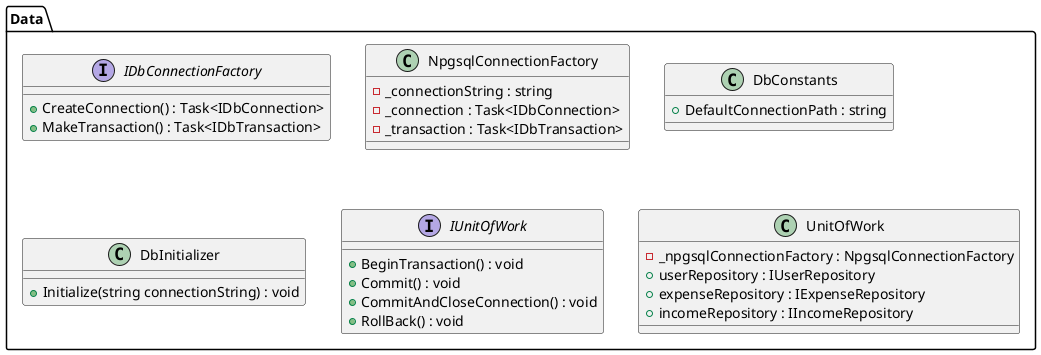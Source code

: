 @startuml Relational Database

package "Data" {
    interface IDbConnectionFactory {
        + CreateConnection() : Task<IDbConnection>
        + MakeTransaction() : Task<IDbTransaction>
    }

    class NpgsqlConnectionFactory {
        - _connectionString : string
        - _connection : Task<IDbConnection>
        - _transaction : Task<IDbTransaction>
    }

    class DbConstants {
        + DefaultConnectionPath : string
    }

    class DbInitializer {
        + Initialize(string connectionString) : void
    }

    interface IUnitOfWork {
        + BeginTransaction() : void
        + Commit() : void
        + CommitAndCloseConnection() : void
        + RollBack() : void
    }

    class UnitOfWork {
        - _npgsqlConnectionFactory : NpgsqlConnectionFactory
        + userRepository : IUserRepository
        + expenseRepository : IExpenseRepository
        + incomeRepository : IIncomeRepository
    }
}

@enduml
